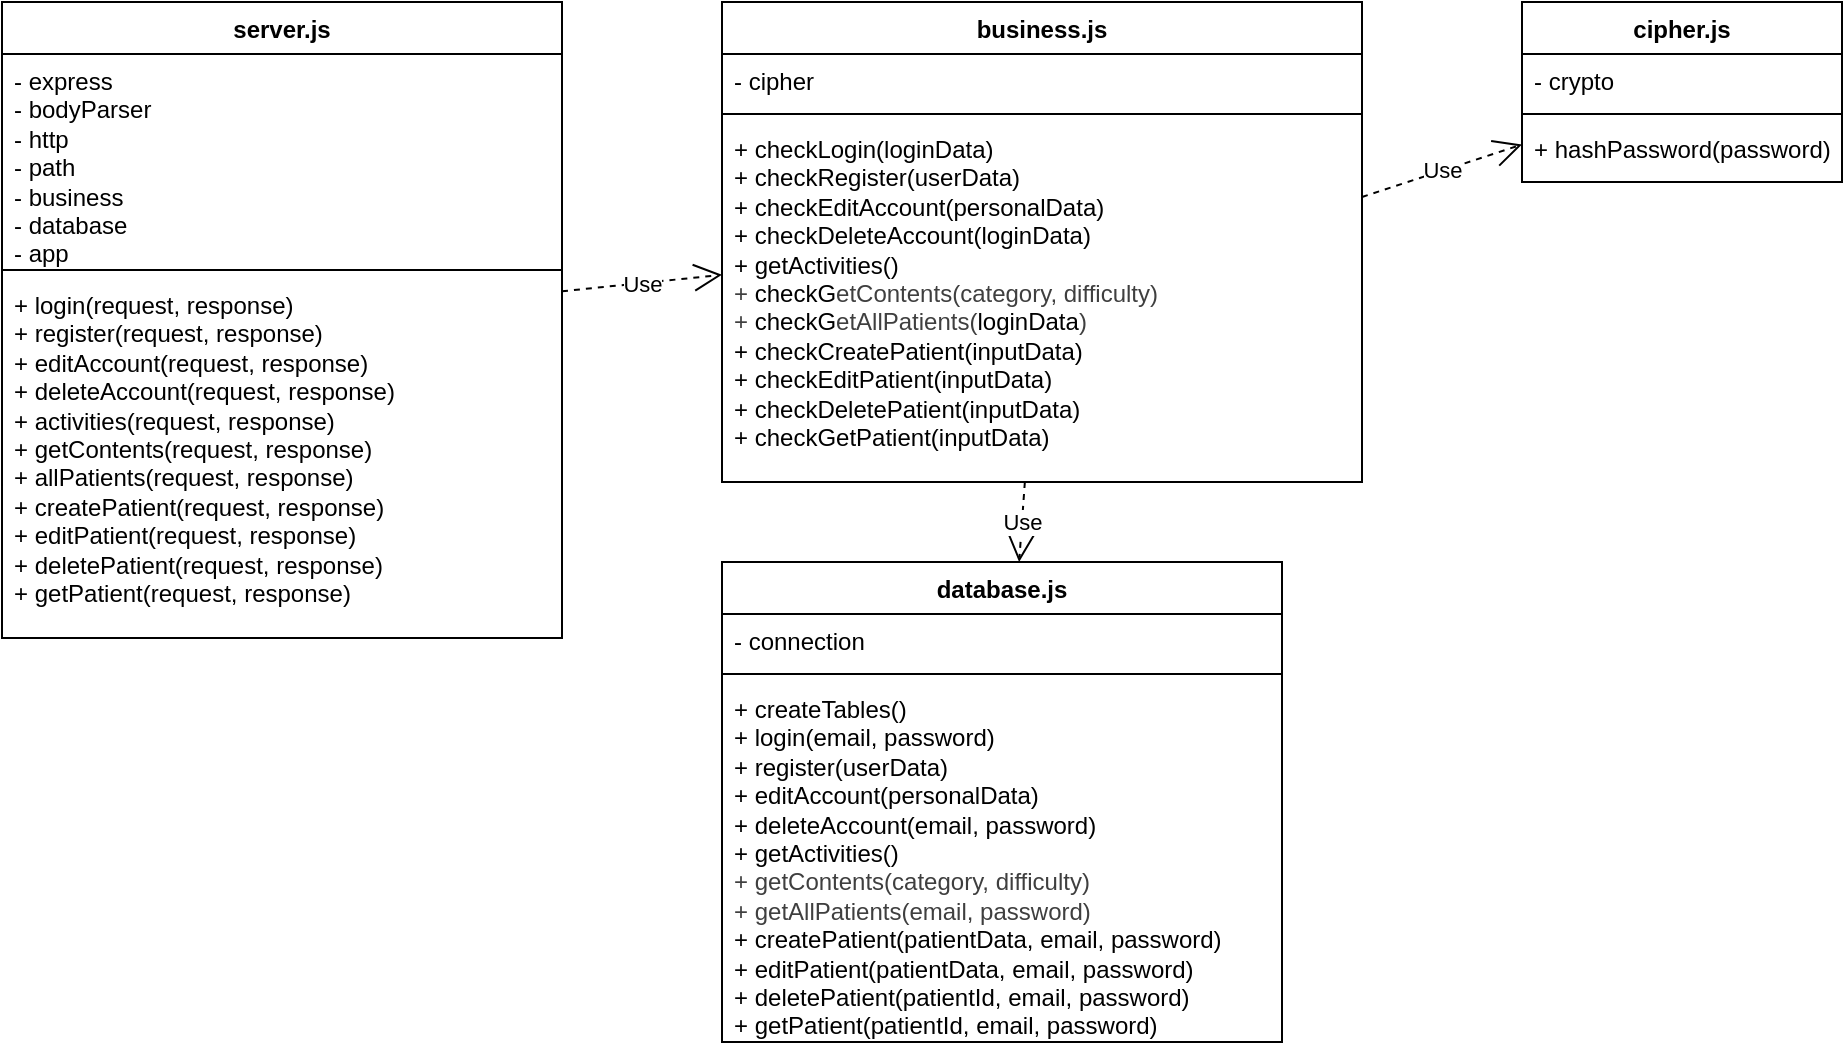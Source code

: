<mxfile version="26.2.15">
  <diagram id="s0WLpJ-zIjvgW6TLwXRT" name="Pagina-1">
    <mxGraphModel dx="595" dy="358" grid="1" gridSize="10" guides="1" tooltips="1" connect="1" arrows="1" fold="1" page="1" pageScale="1" pageWidth="827" pageHeight="1169" math="0" shadow="0">
      <root>
        <mxCell id="0" />
        <mxCell id="1" parent="0" />
        <mxCell id="SQni4erFYRXsBsb_zi0V-9" value="database.js" style="swimlane;fontStyle=1;align=center;verticalAlign=top;childLayout=stackLayout;horizontal=1;startSize=26;horizontalStack=0;resizeParent=1;resizeParentMax=0;resizeLast=0;collapsible=1;marginBottom=0;whiteSpace=wrap;html=1;" parent="1" vertex="1">
          <mxGeometry x="400" y="320" width="280" height="240" as="geometry" />
        </mxCell>
        <mxCell id="SQni4erFYRXsBsb_zi0V-10" value="- connection" style="text;strokeColor=none;fillColor=none;align=left;verticalAlign=top;spacingLeft=4;spacingRight=4;overflow=hidden;rotatable=0;points=[[0,0.5],[1,0.5]];portConstraint=eastwest;whiteSpace=wrap;html=1;" parent="SQni4erFYRXsBsb_zi0V-9" vertex="1">
          <mxGeometry y="26" width="280" height="26" as="geometry" />
        </mxCell>
        <mxCell id="SQni4erFYRXsBsb_zi0V-11" value="" style="line;strokeWidth=1;fillColor=none;align=left;verticalAlign=middle;spacingTop=-1;spacingLeft=3;spacingRight=3;rotatable=0;labelPosition=right;points=[];portConstraint=eastwest;strokeColor=inherit;" parent="SQni4erFYRXsBsb_zi0V-9" vertex="1">
          <mxGeometry y="52" width="280" height="8" as="geometry" />
        </mxCell>
        <mxCell id="SQni4erFYRXsBsb_zi0V-12" value="+ createTables()&lt;div&gt;&lt;div&gt;+ login(email, password)&lt;/div&gt;&lt;div&gt;+ register(userData)&lt;/div&gt;&lt;div&gt;+ editAccount(personalData)&lt;/div&gt;&lt;div&gt;+ deleteAccount(email, password)&lt;/div&gt;&lt;div&gt;+ getActivities()&lt;/div&gt;&lt;div&gt;&lt;span style=&quot;color: rgb(63, 63, 63);&quot;&gt;+ getContents(category, difficulty)&lt;/span&gt;&lt;/div&gt;&lt;div&gt;&lt;span style=&quot;color: rgb(63, 63, 63);&quot;&gt;+ getAllPatients(email, password)&lt;/span&gt;&lt;/div&gt;&lt;div&gt;+ createPatient(patientData, email, password)&lt;/div&gt;&lt;div&gt;+ editPatient(patientData, email, password)&lt;/div&gt;&lt;div&gt;+ deletePatient(patientId, email, password)&lt;/div&gt;&lt;div&gt;+ getPatient(patientId, email, password)&lt;/div&gt;&lt;/div&gt;" style="text;strokeColor=none;fillColor=none;align=left;verticalAlign=top;spacingLeft=4;spacingRight=4;overflow=hidden;rotatable=0;points=[[0,0.5],[1,0.5]];portConstraint=eastwest;whiteSpace=wrap;html=1;" parent="SQni4erFYRXsBsb_zi0V-9" vertex="1">
          <mxGeometry y="60" width="280" height="180" as="geometry" />
        </mxCell>
        <mxCell id="SQni4erFYRXsBsb_zi0V-32" value="Use" style="edgeStyle=none;shape=connector;rounded=0;orthogonalLoop=1;jettySize=auto;html=1;dashed=1;strokeColor=default;align=center;verticalAlign=middle;fontFamily=Helvetica;fontSize=11;fontColor=default;labelBackgroundColor=default;endArrow=open;endSize=12;" parent="1" source="SQni4erFYRXsBsb_zi0V-21" target="SQni4erFYRXsBsb_zi0V-9" edge="1">
          <mxGeometry relative="1" as="geometry" />
        </mxCell>
        <mxCell id="SQni4erFYRXsBsb_zi0V-17" value="server.js" style="swimlane;fontStyle=1;align=center;verticalAlign=top;childLayout=stackLayout;horizontal=1;startSize=26;horizontalStack=0;resizeParent=1;resizeParentMax=0;resizeLast=0;collapsible=1;marginBottom=0;whiteSpace=wrap;html=1;" parent="1" vertex="1">
          <mxGeometry x="40" y="40" width="280" height="318" as="geometry" />
        </mxCell>
        <mxCell id="SQni4erFYRXsBsb_zi0V-18" value="- express&lt;div&gt;- bodyParser&lt;/div&gt;&lt;div&gt;- http&lt;/div&gt;&lt;div&gt;- path&lt;/div&gt;&lt;div&gt;- business&lt;/div&gt;&lt;div&gt;- database&lt;/div&gt;&lt;div&gt;- app&lt;/div&gt;" style="text;strokeColor=none;fillColor=none;align=left;verticalAlign=top;spacingLeft=4;spacingRight=4;overflow=hidden;rotatable=0;points=[[0,0.5],[1,0.5]];portConstraint=eastwest;whiteSpace=wrap;html=1;" parent="SQni4erFYRXsBsb_zi0V-17" vertex="1">
          <mxGeometry y="26" width="280" height="104" as="geometry" />
        </mxCell>
        <mxCell id="SQni4erFYRXsBsb_zi0V-19" value="" style="line;strokeWidth=1;fillColor=none;align=left;verticalAlign=middle;spacingTop=-1;spacingLeft=3;spacingRight=3;rotatable=0;labelPosition=right;points=[];portConstraint=eastwest;strokeColor=inherit;" parent="SQni4erFYRXsBsb_zi0V-17" vertex="1">
          <mxGeometry y="130" width="280" height="8" as="geometry" />
        </mxCell>
        <mxCell id="SQni4erFYRXsBsb_zi0V-20" value="+ login(request, response)&lt;div&gt;+ register(request, response)&lt;/div&gt;&lt;div&gt;+ editAccount(request, response)&lt;/div&gt;&lt;div&gt;+ deleteAccount(request, response)&lt;/div&gt;&lt;div&gt;+ activities(request, response)&lt;/div&gt;&lt;div&gt;+ getContents(request, response)&lt;/div&gt;&lt;div&gt;+ allPatients(request, response)&lt;/div&gt;&lt;div&gt;+ createPatient(request, response)&lt;/div&gt;&lt;div&gt;+ editPatient(request, response)&lt;/div&gt;&lt;div&gt;+ deletePatient(request, response)&lt;/div&gt;&lt;div&gt;+ getPatient(request, response)&lt;/div&gt;" style="text;strokeColor=none;fillColor=none;align=left;verticalAlign=top;spacingLeft=4;spacingRight=4;overflow=hidden;rotatable=0;points=[[0,0.5],[1,0.5]];portConstraint=eastwest;whiteSpace=wrap;html=1;" parent="SQni4erFYRXsBsb_zi0V-17" vertex="1">
          <mxGeometry y="138" width="280" height="180" as="geometry" />
        </mxCell>
        <mxCell id="SQni4erFYRXsBsb_zi0V-21" value="business.js" style="swimlane;fontStyle=1;align=center;verticalAlign=top;childLayout=stackLayout;horizontal=1;startSize=26;horizontalStack=0;resizeParent=1;resizeParentMax=0;resizeLast=0;collapsible=1;marginBottom=0;whiteSpace=wrap;html=1;" parent="1" vertex="1">
          <mxGeometry x="400" y="40" width="320" height="240" as="geometry" />
        </mxCell>
        <mxCell id="SQni4erFYRXsBsb_zi0V-22" value="- cipher" style="text;strokeColor=none;fillColor=none;align=left;verticalAlign=top;spacingLeft=4;spacingRight=4;overflow=hidden;rotatable=0;points=[[0,0.5],[1,0.5]];portConstraint=eastwest;whiteSpace=wrap;html=1;" parent="SQni4erFYRXsBsb_zi0V-21" vertex="1">
          <mxGeometry y="26" width="320" height="26" as="geometry" />
        </mxCell>
        <mxCell id="SQni4erFYRXsBsb_zi0V-23" value="" style="line;strokeWidth=1;fillColor=none;align=left;verticalAlign=middle;spacingTop=-1;spacingLeft=3;spacingRight=3;rotatable=0;labelPosition=right;points=[];portConstraint=eastwest;strokeColor=inherit;" parent="SQni4erFYRXsBsb_zi0V-21" vertex="1">
          <mxGeometry y="52" width="320" height="8" as="geometry" />
        </mxCell>
        <mxCell id="SQni4erFYRXsBsb_zi0V-24" value="&lt;span style=&quot;color: light-dark(rgb(0, 0, 0), rgb(255, 255, 255)); background-color: transparent;&quot;&gt;+ checkLogin(loginData)&lt;/span&gt;&lt;div&gt;&lt;div&gt;+ checkRegister(userData)&lt;/div&gt;&lt;div&gt;+&amp;nbsp;&lt;span style=&quot;background-color: transparent; color: light-dark(rgb(0, 0, 0), rgb(255, 255, 255));&quot;&gt;checkE&lt;/span&gt;&lt;span style=&quot;background-color: transparent; color: light-dark(rgb(0, 0, 0), rgb(255, 255, 255));&quot;&gt;ditAccount(personalData)&lt;/span&gt;&lt;/div&gt;&lt;div&gt;+&amp;nbsp;&lt;span style=&quot;background-color: transparent; color: light-dark(rgb(0, 0, 0), rgb(255, 255, 255));&quot;&gt;checkD&lt;/span&gt;&lt;span style=&quot;background-color: transparent; color: light-dark(rgb(0, 0, 0), rgb(255, 255, 255));&quot;&gt;eleteAccount(&lt;/span&gt;loginData&lt;span style=&quot;background-color: transparent; color: light-dark(rgb(0, 0, 0), rgb(255, 255, 255));&quot;&gt;)&lt;/span&gt;&lt;/div&gt;&lt;div&gt;+ g&lt;span style=&quot;background-color: transparent; color: light-dark(rgb(0, 0, 0), rgb(255, 255, 255));&quot;&gt;etActivities()&lt;/span&gt;&lt;/div&gt;&lt;div&gt;&lt;span style=&quot;color: rgb(63, 63, 63);&quot;&gt;+&amp;nbsp;&lt;/span&gt;&lt;span style=&quot;background-color: transparent; color: light-dark(rgb(0, 0, 0), rgb(255, 255, 255));&quot;&gt;checkG&lt;/span&gt;&lt;span style=&quot;color: rgb(63, 63, 63); background-color: transparent;&quot;&gt;etContents(category, difficulty)&lt;/span&gt;&lt;/div&gt;&lt;div&gt;&lt;span style=&quot;color: rgb(63, 63, 63);&quot;&gt;+&amp;nbsp;&lt;/span&gt;&lt;span style=&quot;background-color: transparent; color: light-dark(rgb(0, 0, 0), rgb(255, 255, 255));&quot;&gt;checkG&lt;/span&gt;&lt;span style=&quot;color: rgb(63, 63, 63); background-color: transparent;&quot;&gt;etAllPatients(&lt;span style=&quot;color: rgb(0, 0, 0);&quot;&gt;loginData&lt;/span&gt;)&lt;/span&gt;&lt;/div&gt;&lt;div&gt;+&amp;nbsp;&lt;span style=&quot;background-color: transparent; color: light-dark(rgb(0, 0, 0), rgb(255, 255, 255));&quot;&gt;checkC&lt;/span&gt;&lt;span style=&quot;background-color: transparent; color: light-dark(rgb(0, 0, 0), rgb(255, 255, 255));&quot;&gt;reatePatient(inputData)&lt;/span&gt;&lt;/div&gt;&lt;div&gt;+&amp;nbsp;&lt;span style=&quot;background-color: transparent; color: light-dark(rgb(0, 0, 0), rgb(255, 255, 255));&quot;&gt;checkE&lt;/span&gt;&lt;span style=&quot;background-color: transparent; color: light-dark(rgb(0, 0, 0), rgb(255, 255, 255));&quot;&gt;ditPatient(&lt;/span&gt;inputData&lt;span style=&quot;background-color: transparent; color: light-dark(rgb(0, 0, 0), rgb(255, 255, 255));&quot;&gt;)&lt;/span&gt;&lt;/div&gt;&lt;div&gt;+&amp;nbsp;&lt;span style=&quot;background-color: transparent; color: light-dark(rgb(0, 0, 0), rgb(255, 255, 255));&quot;&gt;checkD&lt;/span&gt;&lt;span style=&quot;background-color: transparent; color: light-dark(rgb(0, 0, 0), rgb(255, 255, 255));&quot;&gt;eletePatient(&lt;/span&gt;inputData&lt;span style=&quot;background-color: transparent; color: light-dark(rgb(0, 0, 0), rgb(255, 255, 255));&quot;&gt;)&lt;/span&gt;&lt;/div&gt;&lt;div&gt;+&amp;nbsp;&lt;span style=&quot;background-color: transparent; color: light-dark(rgb(0, 0, 0), rgb(255, 255, 255));&quot;&gt;checkG&lt;/span&gt;&lt;span style=&quot;background-color: transparent; color: light-dark(rgb(0, 0, 0), rgb(255, 255, 255));&quot;&gt;etPatient(&lt;/span&gt;inputData&lt;span style=&quot;background-color: transparent; color: light-dark(rgb(0, 0, 0), rgb(255, 255, 255));&quot;&gt;)&lt;/span&gt;&lt;/div&gt;&lt;/div&gt;" style="text;strokeColor=none;fillColor=none;align=left;verticalAlign=top;spacingLeft=4;spacingRight=4;overflow=hidden;rotatable=0;points=[[0,0.5],[1,0.5]];portConstraint=eastwest;whiteSpace=wrap;html=1;" parent="SQni4erFYRXsBsb_zi0V-21" vertex="1">
          <mxGeometry y="60" width="320" height="180" as="geometry" />
        </mxCell>
        <mxCell id="SQni4erFYRXsBsb_zi0V-25" value="Use" style="endArrow=open;endSize=12;dashed=1;html=1;rounded=0;" parent="1" source="SQni4erFYRXsBsb_zi0V-17" target="SQni4erFYRXsBsb_zi0V-21" edge="1">
          <mxGeometry width="160" relative="1" as="geometry">
            <mxPoint x="460" y="240" as="sourcePoint" />
            <mxPoint x="620" y="240" as="targetPoint" />
          </mxGeometry>
        </mxCell>
        <mxCell id="SQni4erFYRXsBsb_zi0V-27" value="cipher.js" style="swimlane;fontStyle=1;align=center;verticalAlign=top;childLayout=stackLayout;horizontal=1;startSize=26;horizontalStack=0;resizeParent=1;resizeParentMax=0;resizeLast=0;collapsible=1;marginBottom=0;whiteSpace=wrap;html=1;" parent="1" vertex="1">
          <mxGeometry x="800" y="40" width="160" height="90" as="geometry" />
        </mxCell>
        <mxCell id="SQni4erFYRXsBsb_zi0V-28" value="- crypto" style="text;strokeColor=none;fillColor=none;align=left;verticalAlign=top;spacingLeft=4;spacingRight=4;overflow=hidden;rotatable=0;points=[[0,0.5],[1,0.5]];portConstraint=eastwest;whiteSpace=wrap;html=1;" parent="SQni4erFYRXsBsb_zi0V-27" vertex="1">
          <mxGeometry y="26" width="160" height="26" as="geometry" />
        </mxCell>
        <mxCell id="SQni4erFYRXsBsb_zi0V-29" value="" style="line;strokeWidth=1;fillColor=none;align=left;verticalAlign=middle;spacingTop=-1;spacingLeft=3;spacingRight=3;rotatable=0;labelPosition=right;points=[];portConstraint=eastwest;strokeColor=inherit;" parent="SQni4erFYRXsBsb_zi0V-27" vertex="1">
          <mxGeometry y="52" width="160" height="8" as="geometry" />
        </mxCell>
        <mxCell id="SQni4erFYRXsBsb_zi0V-30" value="+ hashPassword(password)" style="text;strokeColor=none;fillColor=none;align=left;verticalAlign=top;spacingLeft=4;spacingRight=4;overflow=hidden;rotatable=0;points=[[0,0.5],[1,0.5]];portConstraint=eastwest;whiteSpace=wrap;html=1;" parent="SQni4erFYRXsBsb_zi0V-27" vertex="1">
          <mxGeometry y="60" width="160" height="30" as="geometry" />
        </mxCell>
        <mxCell id="SQni4erFYRXsBsb_zi0V-31" value="Use" style="edgeStyle=none;shape=connector;rounded=0;orthogonalLoop=1;jettySize=auto;html=1;dashed=1;strokeColor=default;align=center;verticalAlign=middle;fontFamily=Helvetica;fontSize=11;fontColor=default;labelBackgroundColor=default;endArrow=open;endSize=12;" parent="1" source="SQni4erFYRXsBsb_zi0V-24" target="SQni4erFYRXsBsb_zi0V-27" edge="1">
          <mxGeometry relative="1" as="geometry" />
        </mxCell>
      </root>
    </mxGraphModel>
  </diagram>
</mxfile>
